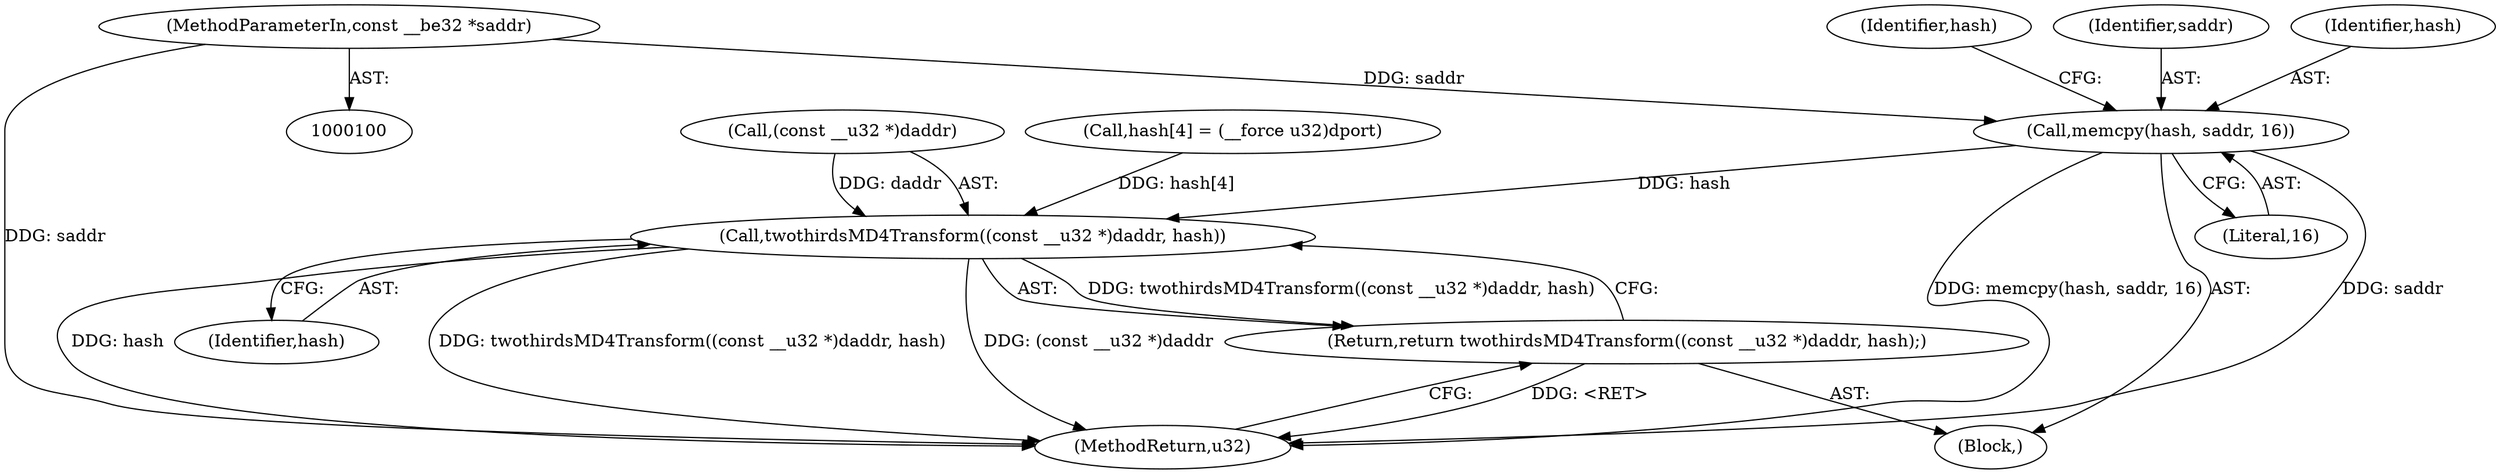 digraph "1_linux_6e5714eaf77d79ae1c8b47e3e040ff5411b717ec_6@pointer" {
"1000101" [label="(MethodParameterIn,const __be32 *saddr)"];
"1000110" [label="(Call,memcpy(hash, saddr, 16))"];
"1000134" [label="(Call,twothirdsMD4Transform((const __u32 *)daddr, hash))"];
"1000133" [label="(Return,return twothirdsMD4Transform((const __u32 *)daddr, hash);)"];
"1000135" [label="(Call,(const __u32 *)daddr)"];
"1000114" [label="(Call,hash[4] = (__force u32)dport)"];
"1000101" [label="(MethodParameterIn,const __be32 *saddr)"];
"1000139" [label="(MethodReturn,u32)"];
"1000104" [label="(Block,)"];
"1000113" [label="(Literal,16)"];
"1000138" [label="(Identifier,hash)"];
"1000133" [label="(Return,return twothirdsMD4Transform((const __u32 *)daddr, hash);)"];
"1000116" [label="(Identifier,hash)"];
"1000110" [label="(Call,memcpy(hash, saddr, 16))"];
"1000112" [label="(Identifier,saddr)"];
"1000134" [label="(Call,twothirdsMD4Transform((const __u32 *)daddr, hash))"];
"1000111" [label="(Identifier,hash)"];
"1000101" -> "1000100"  [label="AST: "];
"1000101" -> "1000139"  [label="DDG: saddr"];
"1000101" -> "1000110"  [label="DDG: saddr"];
"1000110" -> "1000104"  [label="AST: "];
"1000110" -> "1000113"  [label="CFG: "];
"1000111" -> "1000110"  [label="AST: "];
"1000112" -> "1000110"  [label="AST: "];
"1000113" -> "1000110"  [label="AST: "];
"1000116" -> "1000110"  [label="CFG: "];
"1000110" -> "1000139"  [label="DDG: saddr"];
"1000110" -> "1000139"  [label="DDG: memcpy(hash, saddr, 16)"];
"1000110" -> "1000134"  [label="DDG: hash"];
"1000134" -> "1000133"  [label="AST: "];
"1000134" -> "1000138"  [label="CFG: "];
"1000135" -> "1000134"  [label="AST: "];
"1000138" -> "1000134"  [label="AST: "];
"1000133" -> "1000134"  [label="CFG: "];
"1000134" -> "1000139"  [label="DDG: hash"];
"1000134" -> "1000139"  [label="DDG: twothirdsMD4Transform((const __u32 *)daddr, hash)"];
"1000134" -> "1000139"  [label="DDG: (const __u32 *)daddr"];
"1000134" -> "1000133"  [label="DDG: twothirdsMD4Transform((const __u32 *)daddr, hash)"];
"1000135" -> "1000134"  [label="DDG: daddr"];
"1000114" -> "1000134"  [label="DDG: hash[4]"];
"1000133" -> "1000104"  [label="AST: "];
"1000139" -> "1000133"  [label="CFG: "];
"1000133" -> "1000139"  [label="DDG: <RET>"];
}

